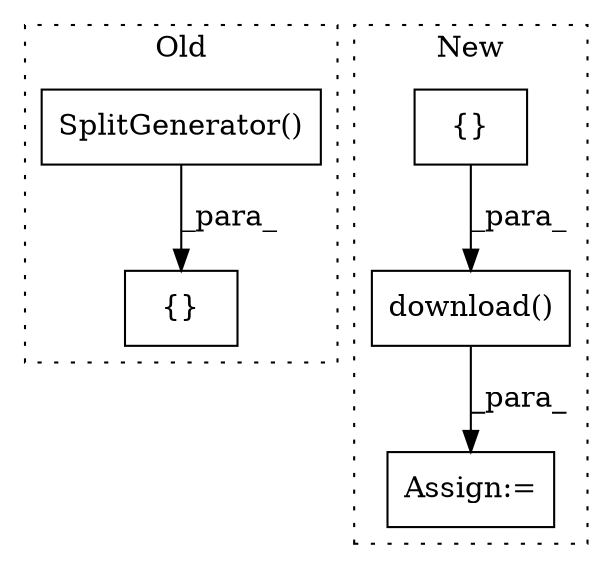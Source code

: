 digraph G {
subgraph cluster0 {
1 [label="{}" a="59" s="3811,4195" l="14,0" shape="box"];
5 [label="SplitGenerator()" a="75" s="3825" l="179" shape="box"];
label = "Old";
style="dotted";
}
subgraph cluster1 {
2 [label="download()" a="75" s="3878,3902" l="20,1" shape="box"];
3 [label="Assign:=" a="68" s="3875" l="3" shape="box"];
4 [label="{}" a="59" s="3647,3689" l="1,0" shape="box"];
label = "New";
style="dotted";
}
2 -> 3 [label="_para_"];
4 -> 2 [label="_para_"];
5 -> 1 [label="_para_"];
}